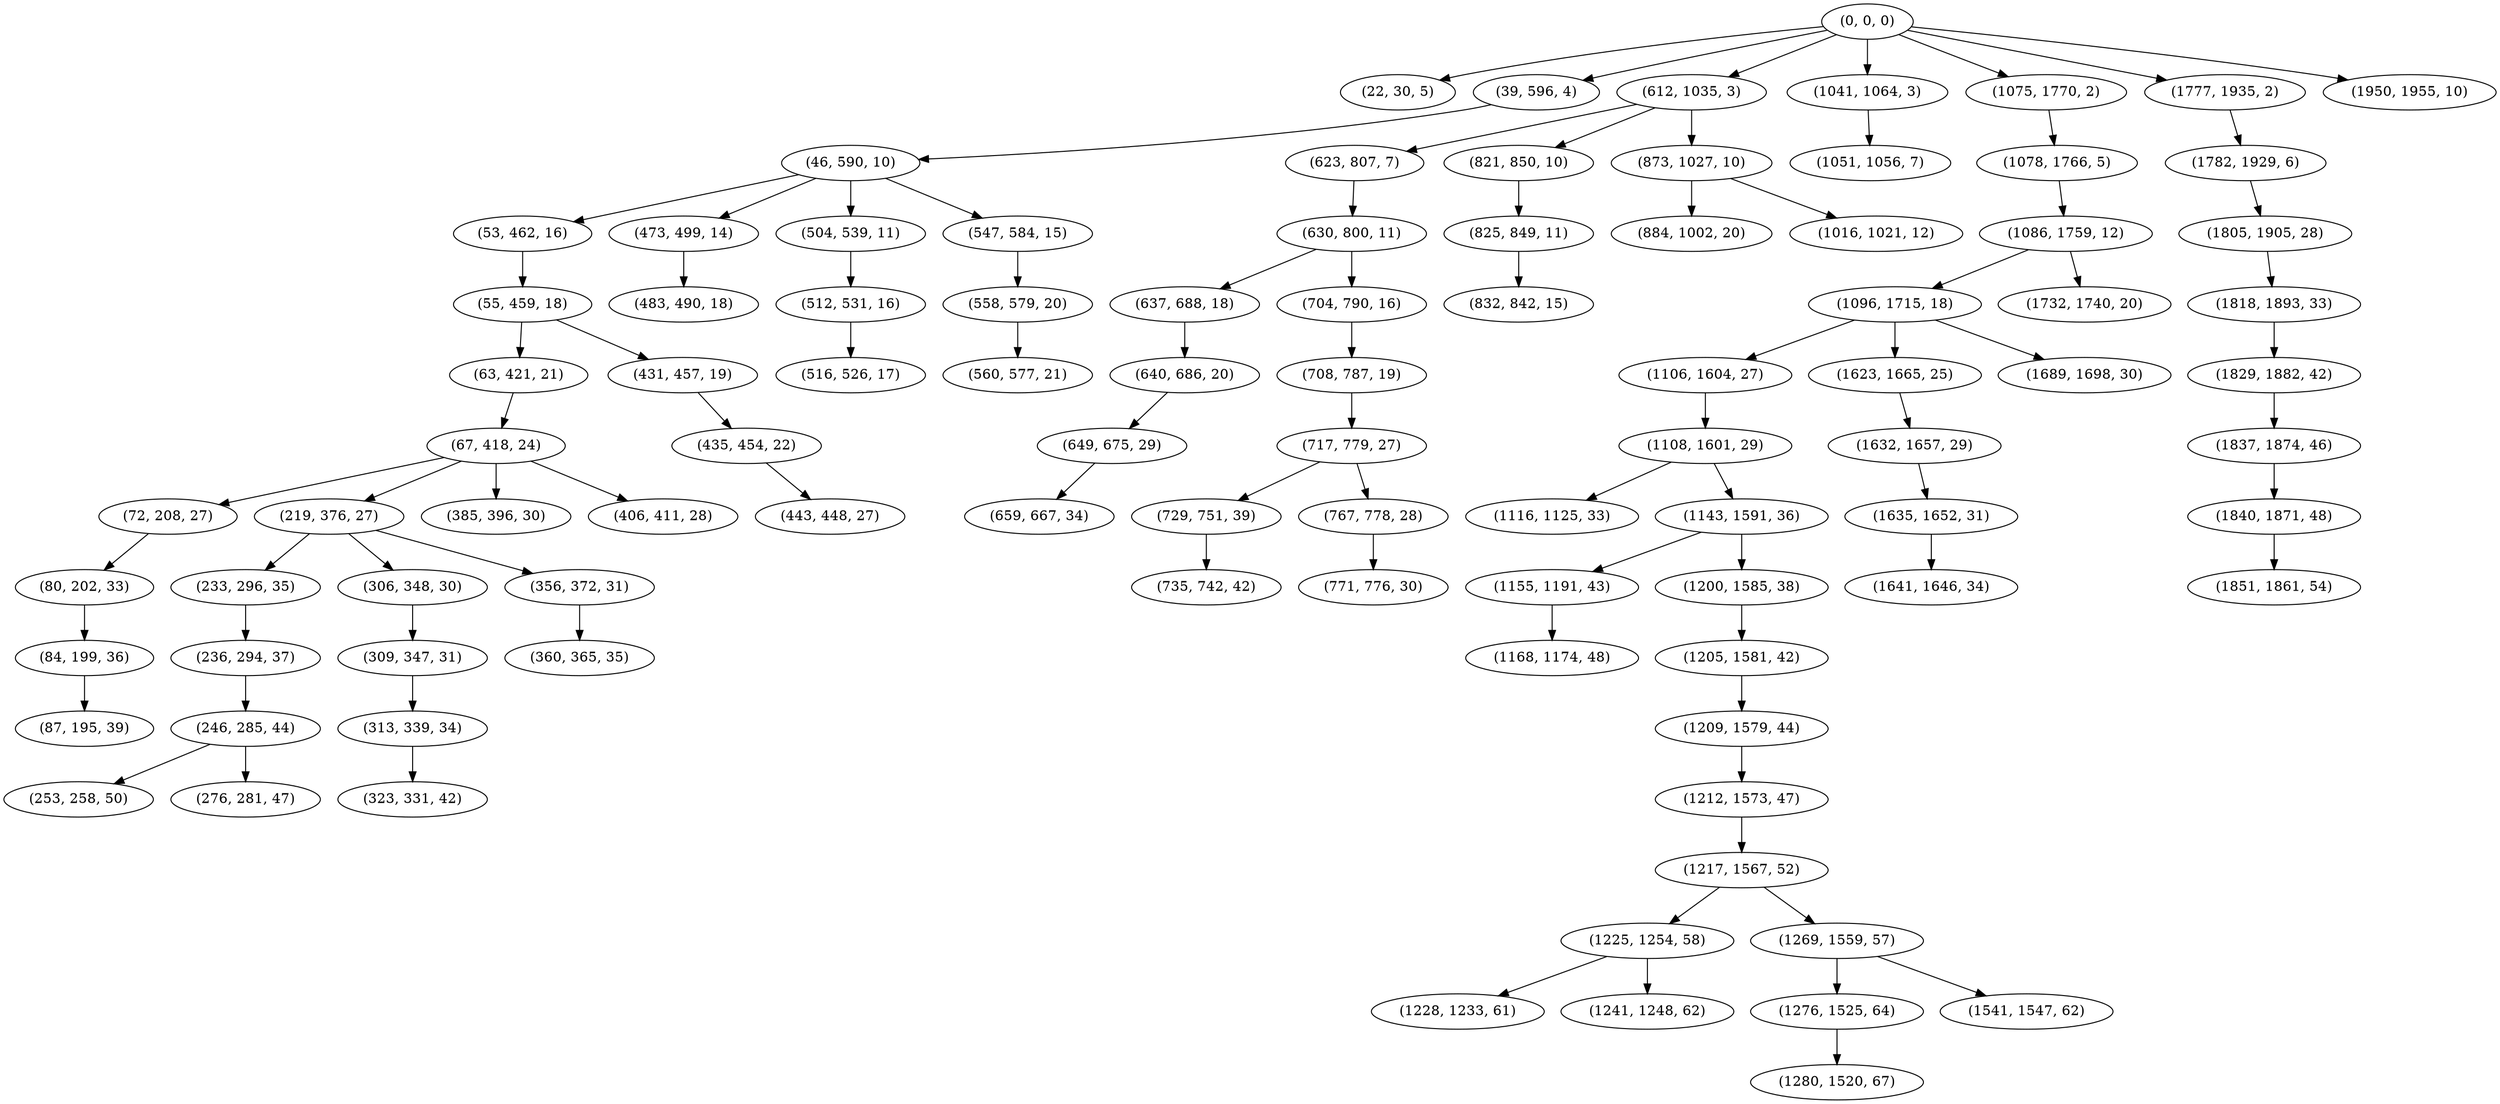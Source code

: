 digraph tree {
    "(0, 0, 0)";
    "(22, 30, 5)";
    "(39, 596, 4)";
    "(46, 590, 10)";
    "(53, 462, 16)";
    "(55, 459, 18)";
    "(63, 421, 21)";
    "(67, 418, 24)";
    "(72, 208, 27)";
    "(80, 202, 33)";
    "(84, 199, 36)";
    "(87, 195, 39)";
    "(219, 376, 27)";
    "(233, 296, 35)";
    "(236, 294, 37)";
    "(246, 285, 44)";
    "(253, 258, 50)";
    "(276, 281, 47)";
    "(306, 348, 30)";
    "(309, 347, 31)";
    "(313, 339, 34)";
    "(323, 331, 42)";
    "(356, 372, 31)";
    "(360, 365, 35)";
    "(385, 396, 30)";
    "(406, 411, 28)";
    "(431, 457, 19)";
    "(435, 454, 22)";
    "(443, 448, 27)";
    "(473, 499, 14)";
    "(483, 490, 18)";
    "(504, 539, 11)";
    "(512, 531, 16)";
    "(516, 526, 17)";
    "(547, 584, 15)";
    "(558, 579, 20)";
    "(560, 577, 21)";
    "(612, 1035, 3)";
    "(623, 807, 7)";
    "(630, 800, 11)";
    "(637, 688, 18)";
    "(640, 686, 20)";
    "(649, 675, 29)";
    "(659, 667, 34)";
    "(704, 790, 16)";
    "(708, 787, 19)";
    "(717, 779, 27)";
    "(729, 751, 39)";
    "(735, 742, 42)";
    "(767, 778, 28)";
    "(771, 776, 30)";
    "(821, 850, 10)";
    "(825, 849, 11)";
    "(832, 842, 15)";
    "(873, 1027, 10)";
    "(884, 1002, 20)";
    "(1016, 1021, 12)";
    "(1041, 1064, 3)";
    "(1051, 1056, 7)";
    "(1075, 1770, 2)";
    "(1078, 1766, 5)";
    "(1086, 1759, 12)";
    "(1096, 1715, 18)";
    "(1106, 1604, 27)";
    "(1108, 1601, 29)";
    "(1116, 1125, 33)";
    "(1143, 1591, 36)";
    "(1155, 1191, 43)";
    "(1168, 1174, 48)";
    "(1200, 1585, 38)";
    "(1205, 1581, 42)";
    "(1209, 1579, 44)";
    "(1212, 1573, 47)";
    "(1217, 1567, 52)";
    "(1225, 1254, 58)";
    "(1228, 1233, 61)";
    "(1241, 1248, 62)";
    "(1269, 1559, 57)";
    "(1276, 1525, 64)";
    "(1280, 1520, 67)";
    "(1541, 1547, 62)";
    "(1623, 1665, 25)";
    "(1632, 1657, 29)";
    "(1635, 1652, 31)";
    "(1641, 1646, 34)";
    "(1689, 1698, 30)";
    "(1732, 1740, 20)";
    "(1777, 1935, 2)";
    "(1782, 1929, 6)";
    "(1805, 1905, 28)";
    "(1818, 1893, 33)";
    "(1829, 1882, 42)";
    "(1837, 1874, 46)";
    "(1840, 1871, 48)";
    "(1851, 1861, 54)";
    "(1950, 1955, 10)";
    "(0, 0, 0)" -> "(22, 30, 5)";
    "(0, 0, 0)" -> "(39, 596, 4)";
    "(0, 0, 0)" -> "(612, 1035, 3)";
    "(0, 0, 0)" -> "(1041, 1064, 3)";
    "(0, 0, 0)" -> "(1075, 1770, 2)";
    "(0, 0, 0)" -> "(1777, 1935, 2)";
    "(0, 0, 0)" -> "(1950, 1955, 10)";
    "(39, 596, 4)" -> "(46, 590, 10)";
    "(46, 590, 10)" -> "(53, 462, 16)";
    "(46, 590, 10)" -> "(473, 499, 14)";
    "(46, 590, 10)" -> "(504, 539, 11)";
    "(46, 590, 10)" -> "(547, 584, 15)";
    "(53, 462, 16)" -> "(55, 459, 18)";
    "(55, 459, 18)" -> "(63, 421, 21)";
    "(55, 459, 18)" -> "(431, 457, 19)";
    "(63, 421, 21)" -> "(67, 418, 24)";
    "(67, 418, 24)" -> "(72, 208, 27)";
    "(67, 418, 24)" -> "(219, 376, 27)";
    "(67, 418, 24)" -> "(385, 396, 30)";
    "(67, 418, 24)" -> "(406, 411, 28)";
    "(72, 208, 27)" -> "(80, 202, 33)";
    "(80, 202, 33)" -> "(84, 199, 36)";
    "(84, 199, 36)" -> "(87, 195, 39)";
    "(219, 376, 27)" -> "(233, 296, 35)";
    "(219, 376, 27)" -> "(306, 348, 30)";
    "(219, 376, 27)" -> "(356, 372, 31)";
    "(233, 296, 35)" -> "(236, 294, 37)";
    "(236, 294, 37)" -> "(246, 285, 44)";
    "(246, 285, 44)" -> "(253, 258, 50)";
    "(246, 285, 44)" -> "(276, 281, 47)";
    "(306, 348, 30)" -> "(309, 347, 31)";
    "(309, 347, 31)" -> "(313, 339, 34)";
    "(313, 339, 34)" -> "(323, 331, 42)";
    "(356, 372, 31)" -> "(360, 365, 35)";
    "(431, 457, 19)" -> "(435, 454, 22)";
    "(435, 454, 22)" -> "(443, 448, 27)";
    "(473, 499, 14)" -> "(483, 490, 18)";
    "(504, 539, 11)" -> "(512, 531, 16)";
    "(512, 531, 16)" -> "(516, 526, 17)";
    "(547, 584, 15)" -> "(558, 579, 20)";
    "(558, 579, 20)" -> "(560, 577, 21)";
    "(612, 1035, 3)" -> "(623, 807, 7)";
    "(612, 1035, 3)" -> "(821, 850, 10)";
    "(612, 1035, 3)" -> "(873, 1027, 10)";
    "(623, 807, 7)" -> "(630, 800, 11)";
    "(630, 800, 11)" -> "(637, 688, 18)";
    "(630, 800, 11)" -> "(704, 790, 16)";
    "(637, 688, 18)" -> "(640, 686, 20)";
    "(640, 686, 20)" -> "(649, 675, 29)";
    "(649, 675, 29)" -> "(659, 667, 34)";
    "(704, 790, 16)" -> "(708, 787, 19)";
    "(708, 787, 19)" -> "(717, 779, 27)";
    "(717, 779, 27)" -> "(729, 751, 39)";
    "(717, 779, 27)" -> "(767, 778, 28)";
    "(729, 751, 39)" -> "(735, 742, 42)";
    "(767, 778, 28)" -> "(771, 776, 30)";
    "(821, 850, 10)" -> "(825, 849, 11)";
    "(825, 849, 11)" -> "(832, 842, 15)";
    "(873, 1027, 10)" -> "(884, 1002, 20)";
    "(873, 1027, 10)" -> "(1016, 1021, 12)";
    "(1041, 1064, 3)" -> "(1051, 1056, 7)";
    "(1075, 1770, 2)" -> "(1078, 1766, 5)";
    "(1078, 1766, 5)" -> "(1086, 1759, 12)";
    "(1086, 1759, 12)" -> "(1096, 1715, 18)";
    "(1086, 1759, 12)" -> "(1732, 1740, 20)";
    "(1096, 1715, 18)" -> "(1106, 1604, 27)";
    "(1096, 1715, 18)" -> "(1623, 1665, 25)";
    "(1096, 1715, 18)" -> "(1689, 1698, 30)";
    "(1106, 1604, 27)" -> "(1108, 1601, 29)";
    "(1108, 1601, 29)" -> "(1116, 1125, 33)";
    "(1108, 1601, 29)" -> "(1143, 1591, 36)";
    "(1143, 1591, 36)" -> "(1155, 1191, 43)";
    "(1143, 1591, 36)" -> "(1200, 1585, 38)";
    "(1155, 1191, 43)" -> "(1168, 1174, 48)";
    "(1200, 1585, 38)" -> "(1205, 1581, 42)";
    "(1205, 1581, 42)" -> "(1209, 1579, 44)";
    "(1209, 1579, 44)" -> "(1212, 1573, 47)";
    "(1212, 1573, 47)" -> "(1217, 1567, 52)";
    "(1217, 1567, 52)" -> "(1225, 1254, 58)";
    "(1217, 1567, 52)" -> "(1269, 1559, 57)";
    "(1225, 1254, 58)" -> "(1228, 1233, 61)";
    "(1225, 1254, 58)" -> "(1241, 1248, 62)";
    "(1269, 1559, 57)" -> "(1276, 1525, 64)";
    "(1269, 1559, 57)" -> "(1541, 1547, 62)";
    "(1276, 1525, 64)" -> "(1280, 1520, 67)";
    "(1623, 1665, 25)" -> "(1632, 1657, 29)";
    "(1632, 1657, 29)" -> "(1635, 1652, 31)";
    "(1635, 1652, 31)" -> "(1641, 1646, 34)";
    "(1777, 1935, 2)" -> "(1782, 1929, 6)";
    "(1782, 1929, 6)" -> "(1805, 1905, 28)";
    "(1805, 1905, 28)" -> "(1818, 1893, 33)";
    "(1818, 1893, 33)" -> "(1829, 1882, 42)";
    "(1829, 1882, 42)" -> "(1837, 1874, 46)";
    "(1837, 1874, 46)" -> "(1840, 1871, 48)";
    "(1840, 1871, 48)" -> "(1851, 1861, 54)";
}
